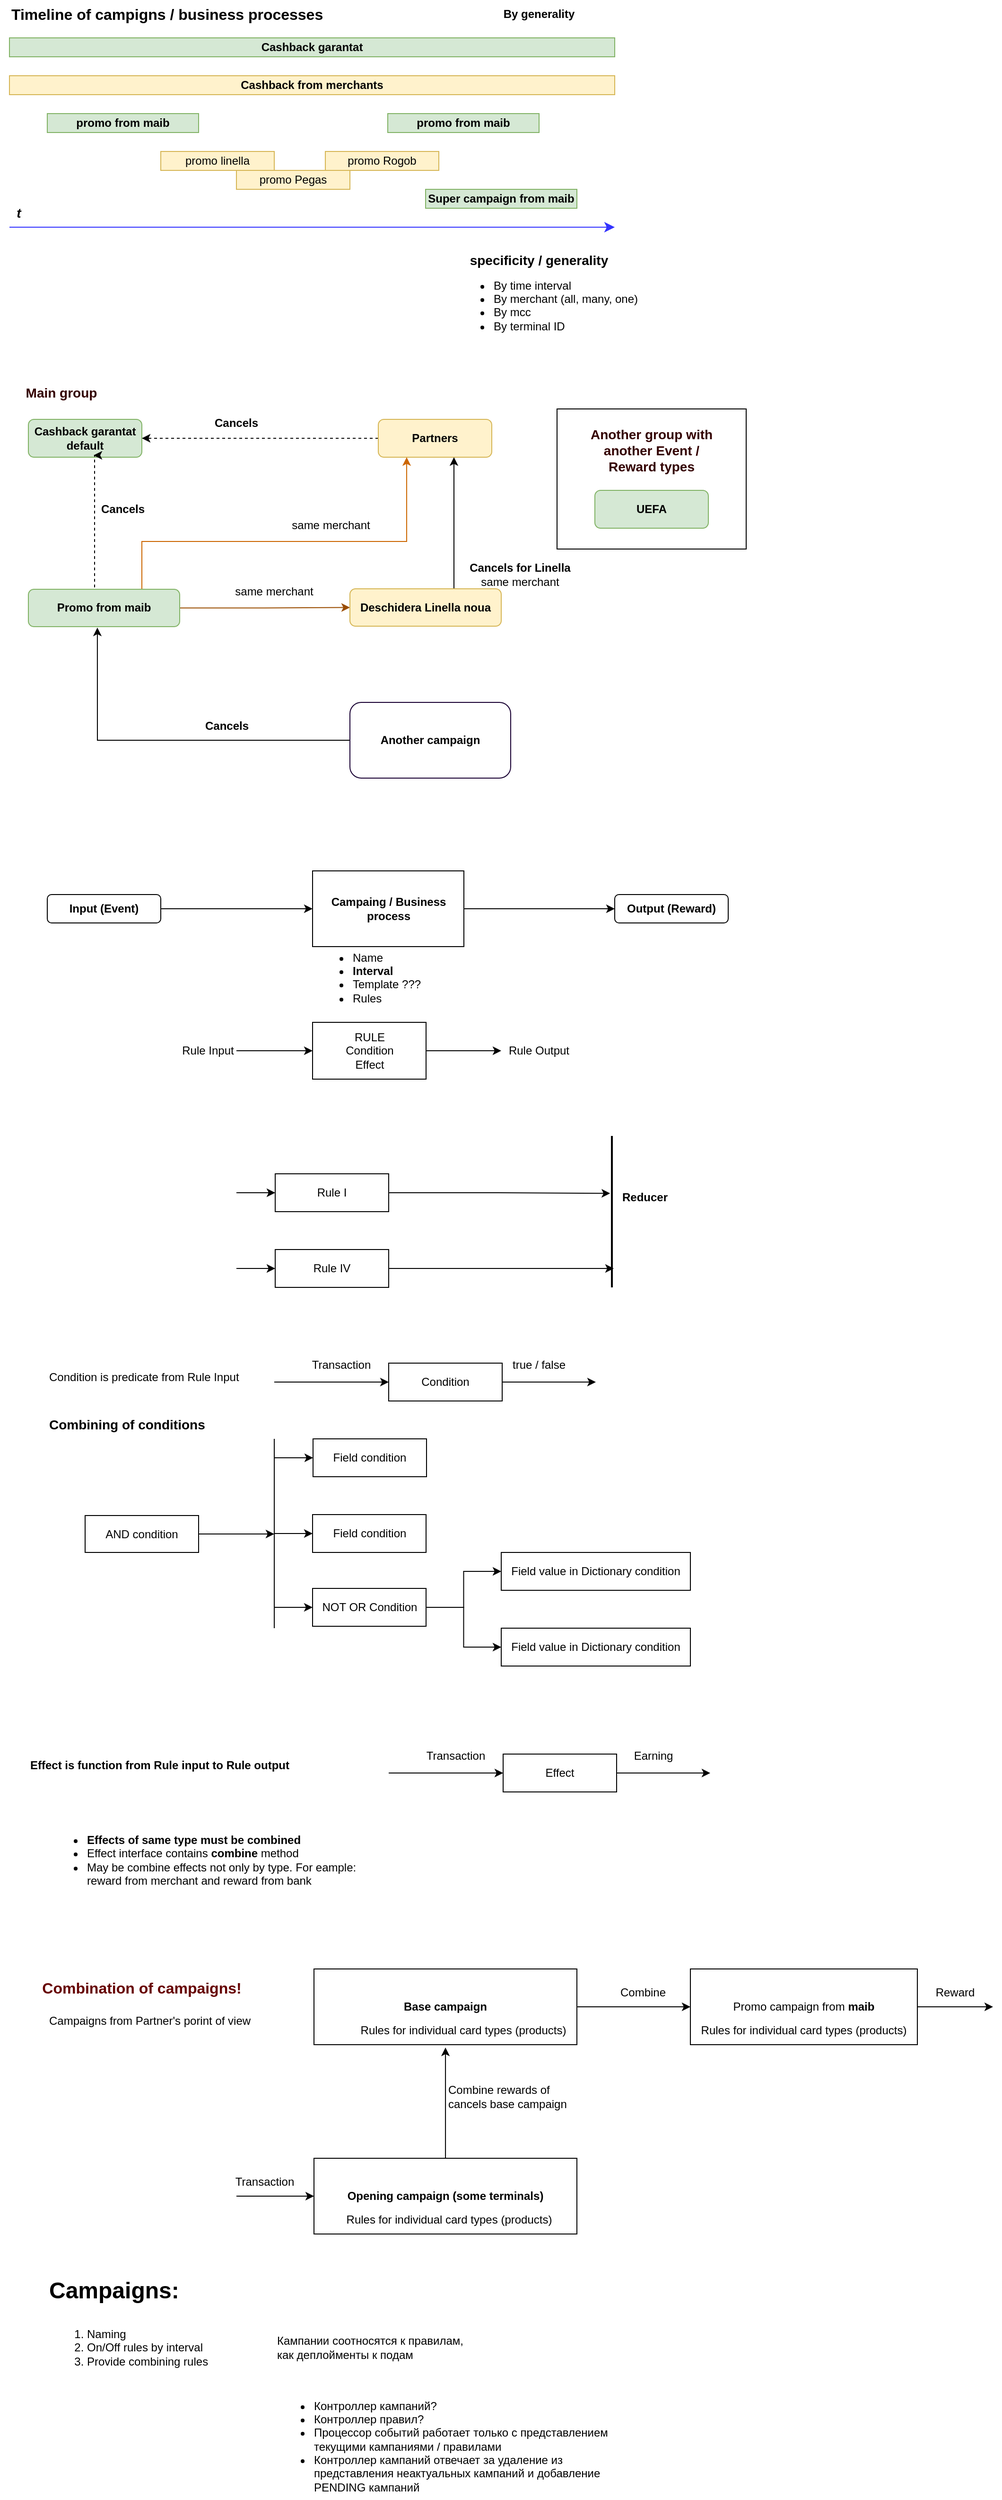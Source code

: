 <mxfile version="21.2.9" type="github">
  <diagram name="Страница 1" id="TAQ5d7j4zBhrqEJKE11E">
    <mxGraphModel dx="1380" dy="807" grid="1" gridSize="10" guides="1" tooltips="1" connect="1" arrows="1" fold="1" page="1" pageScale="1" pageWidth="827" pageHeight="1169" math="0" shadow="0">
      <root>
        <mxCell id="0" />
        <mxCell id="1" parent="0" />
        <mxCell id="bjk2vdLy0Dc0wwWH_pov-1" value="&lt;b&gt;Cashback garantat&lt;/b&gt;" style="rounded=0;whiteSpace=wrap;html=1;fillColor=#d5e8d4;strokeColor=#82b366;" vertex="1" parent="1">
          <mxGeometry x="40" y="80" width="640" height="20" as="geometry" />
        </mxCell>
        <mxCell id="bjk2vdLy0Dc0wwWH_pov-2" value="&lt;b&gt;&lt;font style=&quot;font-size: 16px;&quot;&gt;Timeline of campigns / business processes&lt;/font&gt;&lt;/b&gt;" style="text;html=1;strokeColor=none;fillColor=none;align=left;verticalAlign=middle;whiteSpace=wrap;rounded=0;" vertex="1" parent="1">
          <mxGeometry x="40" y="40" width="340" height="30" as="geometry" />
        </mxCell>
        <mxCell id="bjk2vdLy0Dc0wwWH_pov-3" value="&lt;b&gt;By generality&lt;/b&gt;" style="text;html=1;strokeColor=none;fillColor=none;align=center;verticalAlign=middle;whiteSpace=wrap;rounded=0;" vertex="1" parent="1">
          <mxGeometry x="520" y="40" width="160" height="30" as="geometry" />
        </mxCell>
        <mxCell id="bjk2vdLy0Dc0wwWH_pov-4" value="&lt;b&gt;Cashback from merchants&lt;/b&gt;" style="rounded=0;whiteSpace=wrap;html=1;fillColor=#fff2cc;strokeColor=#d6b656;" vertex="1" parent="1">
          <mxGeometry x="40" y="120" width="640" height="20" as="geometry" />
        </mxCell>
        <mxCell id="bjk2vdLy0Dc0wwWH_pov-5" value="&lt;b&gt;promo from maib&lt;/b&gt;" style="rounded=0;whiteSpace=wrap;html=1;fillColor=#d5e8d4;strokeColor=#82b366;" vertex="1" parent="1">
          <mxGeometry x="80" y="160" width="160" height="20" as="geometry" />
        </mxCell>
        <mxCell id="bjk2vdLy0Dc0wwWH_pov-6" value="&lt;b&gt;promo from maib&lt;/b&gt;" style="rounded=0;whiteSpace=wrap;html=1;fillColor=#d5e8d4;strokeColor=#82b366;" vertex="1" parent="1">
          <mxGeometry x="440" y="160" width="160" height="20" as="geometry" />
        </mxCell>
        <mxCell id="bjk2vdLy0Dc0wwWH_pov-7" value="" style="edgeStyle=elbowEdgeStyle;elbow=horizontal;endArrow=classic;html=1;curved=0;rounded=0;endSize=8;startSize=8;strokeColor=#3333FF;" edge="1" parent="1">
          <mxGeometry width="50" height="50" relative="1" as="geometry">
            <mxPoint x="40" y="280" as="sourcePoint" />
            <mxPoint x="680" y="280" as="targetPoint" />
          </mxGeometry>
        </mxCell>
        <mxCell id="bjk2vdLy0Dc0wwWH_pov-8" value="&lt;b&gt;&lt;i&gt;&lt;font style=&quot;font-size: 14px;&quot;&gt;t&lt;/font&gt;&lt;/i&gt;&lt;/b&gt;" style="text;html=1;strokeColor=none;fillColor=none;align=center;verticalAlign=middle;whiteSpace=wrap;rounded=0;" vertex="1" parent="1">
          <mxGeometry x="40" y="250" width="20" height="30" as="geometry" />
        </mxCell>
        <mxCell id="bjk2vdLy0Dc0wwWH_pov-9" value="promo linella" style="rounded=0;whiteSpace=wrap;html=1;fillColor=#fff2cc;strokeColor=#d6b656;" vertex="1" parent="1">
          <mxGeometry x="200" y="200" width="120" height="20" as="geometry" />
        </mxCell>
        <mxCell id="bjk2vdLy0Dc0wwWH_pov-10" value="promo Pegas" style="rounded=0;whiteSpace=wrap;html=1;fillColor=#fff2cc;strokeColor=#d6b656;" vertex="1" parent="1">
          <mxGeometry x="280" y="220" width="120" height="20" as="geometry" />
        </mxCell>
        <mxCell id="bjk2vdLy0Dc0wwWH_pov-11" value="promo Rogob" style="rounded=0;whiteSpace=wrap;html=1;fillColor=#fff2cc;strokeColor=#d6b656;" vertex="1" parent="1">
          <mxGeometry x="374" y="200" width="120" height="20" as="geometry" />
        </mxCell>
        <mxCell id="bjk2vdLy0Dc0wwWH_pov-12" value="&lt;b&gt;Super campaign from maib&lt;/b&gt;" style="rounded=0;whiteSpace=wrap;html=1;fillColor=#d5e8d4;strokeColor=#82b366;" vertex="1" parent="1">
          <mxGeometry x="480" y="240" width="160" height="20" as="geometry" />
        </mxCell>
        <mxCell id="bjk2vdLy0Dc0wwWH_pov-13" value="&lt;b&gt;&lt;font style=&quot;font-size: 14px;&quot;&gt;specificity / generality&lt;/font&gt;&lt;/b&gt;" style="text;html=1;strokeColor=none;fillColor=none;align=center;verticalAlign=middle;whiteSpace=wrap;rounded=0;" vertex="1" parent="1">
          <mxGeometry x="520" y="300" width="160" height="30" as="geometry" />
        </mxCell>
        <mxCell id="bjk2vdLy0Dc0wwWH_pov-14" value="&lt;ul&gt;&lt;li&gt;By time interval&lt;/li&gt;&lt;li&gt;By merchant (all, many, one)&lt;/li&gt;&lt;li&gt;By mcc&lt;/li&gt;&lt;li&gt;By terminal ID&lt;/li&gt;&lt;/ul&gt;" style="text;strokeColor=none;fillColor=none;html=1;whiteSpace=wrap;verticalAlign=middle;overflow=hidden;" vertex="1" parent="1">
          <mxGeometry x="510" y="320" width="200" height="80" as="geometry" />
        </mxCell>
        <mxCell id="bjk2vdLy0Dc0wwWH_pov-15" value="" style="rounded=0;whiteSpace=wrap;html=1;" vertex="1" parent="1">
          <mxGeometry x="619" y="472" width="200" height="148" as="geometry" />
        </mxCell>
        <mxCell id="bjk2vdLy0Dc0wwWH_pov-16" value="&lt;b&gt;Cashback garantat&lt;br&gt;default&lt;br&gt;&lt;/b&gt;" style="rounded=1;whiteSpace=wrap;html=1;fillColor=#d5e8d4;strokeColor=#82b366;" vertex="1" parent="1">
          <mxGeometry x="60" y="483" width="120" height="40" as="geometry" />
        </mxCell>
        <mxCell id="bjk2vdLy0Dc0wwWH_pov-17" style="edgeStyle=orthogonalEdgeStyle;rounded=0;orthogonalLoop=1;jettySize=auto;html=1;exitX=0;exitY=0.5;exitDx=0;exitDy=0;dashed=1;" edge="1" parent="1" source="bjk2vdLy0Dc0wwWH_pov-18" target="bjk2vdLy0Dc0wwWH_pov-16">
          <mxGeometry relative="1" as="geometry">
            <mxPoint x="380" y="503" as="sourcePoint" />
          </mxGeometry>
        </mxCell>
        <mxCell id="bjk2vdLy0Dc0wwWH_pov-18" value="&lt;b&gt;Partners&lt;/b&gt;" style="rounded=1;whiteSpace=wrap;html=1;fillColor=#fff2cc;strokeColor=#d6b656;" vertex="1" parent="1">
          <mxGeometry x="430" y="483" width="120" height="40" as="geometry" />
        </mxCell>
        <mxCell id="bjk2vdLy0Dc0wwWH_pov-19" value="&lt;b&gt;Cancels&lt;/b&gt;" style="text;html=1;strokeColor=none;fillColor=none;align=center;verticalAlign=middle;whiteSpace=wrap;rounded=0;" vertex="1" parent="1">
          <mxGeometry x="130" y="563" width="60" height="30" as="geometry" />
        </mxCell>
        <mxCell id="bjk2vdLy0Dc0wwWH_pov-20" style="edgeStyle=orthogonalEdgeStyle;rounded=0;orthogonalLoop=1;jettySize=auto;html=1;exitX=0.5;exitY=0;exitDx=0;exitDy=0;entryX=0.575;entryY=0.95;entryDx=0;entryDy=0;entryPerimeter=0;dashed=1;" edge="1" parent="1" source="bjk2vdLy0Dc0wwWH_pov-23" target="bjk2vdLy0Dc0wwWH_pov-16">
          <mxGeometry relative="1" as="geometry">
            <mxPoint x="130" y="532" as="targetPoint" />
            <Array as="points">
              <mxPoint x="130" y="663" />
            </Array>
          </mxGeometry>
        </mxCell>
        <mxCell id="bjk2vdLy0Dc0wwWH_pov-21" style="edgeStyle=orthogonalEdgeStyle;rounded=0;orthogonalLoop=1;jettySize=auto;html=1;entryX=0;entryY=0.5;entryDx=0;entryDy=0;strokeColor=#994C00;" edge="1" parent="1" source="bjk2vdLy0Dc0wwWH_pov-23" target="bjk2vdLy0Dc0wwWH_pov-25">
          <mxGeometry relative="1" as="geometry" />
        </mxCell>
        <mxCell id="bjk2vdLy0Dc0wwWH_pov-22" style="edgeStyle=orthogonalEdgeStyle;rounded=0;orthogonalLoop=1;jettySize=auto;html=1;entryX=0.25;entryY=1;entryDx=0;entryDy=0;strokeColor=#CC6600;" edge="1" parent="1" source="bjk2vdLy0Dc0wwWH_pov-23" target="bjk2vdLy0Dc0wwWH_pov-18">
          <mxGeometry relative="1" as="geometry">
            <Array as="points">
              <mxPoint x="180" y="612" />
              <mxPoint x="460" y="612" />
            </Array>
          </mxGeometry>
        </mxCell>
        <mxCell id="bjk2vdLy0Dc0wwWH_pov-23" value="&lt;b&gt;Promo from maib&lt;/b&gt;" style="rounded=1;whiteSpace=wrap;html=1;fillColor=#d5e8d4;strokeColor=#82b366;" vertex="1" parent="1">
          <mxGeometry x="60" y="662.5" width="160" height="39.5" as="geometry" />
        </mxCell>
        <mxCell id="bjk2vdLy0Dc0wwWH_pov-24" style="edgeStyle=orthogonalEdgeStyle;rounded=0;orthogonalLoop=1;jettySize=auto;html=1;" edge="1" parent="1" source="bjk2vdLy0Dc0wwWH_pov-25" target="bjk2vdLy0Dc0wwWH_pov-18">
          <mxGeometry relative="1" as="geometry">
            <Array as="points">
              <mxPoint x="510" y="582" />
              <mxPoint x="510" y="582" />
            </Array>
          </mxGeometry>
        </mxCell>
        <mxCell id="bjk2vdLy0Dc0wwWH_pov-25" value="&lt;b&gt;Deschidera Linella noua&lt;/b&gt;" style="rounded=1;whiteSpace=wrap;html=1;fillColor=#fff2cc;strokeColor=#d6b656;" vertex="1" parent="1">
          <mxGeometry x="400" y="662" width="160" height="39.5" as="geometry" />
        </mxCell>
        <mxCell id="bjk2vdLy0Dc0wwWH_pov-26" value="&lt;b&gt;Cancels for Linella&lt;/b&gt;&lt;br&gt;same merchant" style="text;html=1;strokeColor=none;fillColor=none;align=center;verticalAlign=middle;whiteSpace=wrap;rounded=0;" vertex="1" parent="1">
          <mxGeometry x="520" y="632" width="120" height="30" as="geometry" />
        </mxCell>
        <mxCell id="bjk2vdLy0Dc0wwWH_pov-27" value="&lt;b&gt;UEFA&lt;/b&gt;" style="rounded=1;whiteSpace=wrap;html=1;fillColor=#d5e8d4;strokeColor=#82b366;" vertex="1" parent="1">
          <mxGeometry x="659" y="558" width="120" height="40" as="geometry" />
        </mxCell>
        <mxCell id="bjk2vdLy0Dc0wwWH_pov-28" value="&lt;font size=&quot;1&quot; color=&quot;#330000&quot;&gt;&lt;b style=&quot;font-size: 14px;&quot;&gt;Another group with another Event / Reward types&lt;/b&gt;&lt;/font&gt;" style="text;html=1;strokeColor=none;fillColor=none;align=center;verticalAlign=middle;whiteSpace=wrap;rounded=0;" vertex="1" parent="1">
          <mxGeometry x="649" y="490" width="140" height="52" as="geometry" />
        </mxCell>
        <mxCell id="bjk2vdLy0Dc0wwWH_pov-29" value="&lt;b&gt;&lt;font style=&quot;font-size: 14px;&quot; color=&quot;#330000&quot;&gt;Main group&lt;/font&gt;&lt;/b&gt;" style="text;html=1;strokeColor=none;fillColor=none;align=center;verticalAlign=middle;whiteSpace=wrap;rounded=0;" vertex="1" parent="1">
          <mxGeometry x="40" y="440" width="110" height="30" as="geometry" />
        </mxCell>
        <mxCell id="bjk2vdLy0Dc0wwWH_pov-30" value="&lt;b&gt;Cancels&lt;/b&gt;" style="text;html=1;strokeColor=none;fillColor=none;align=center;verticalAlign=middle;whiteSpace=wrap;rounded=0;" vertex="1" parent="1">
          <mxGeometry x="250" y="472" width="60" height="30" as="geometry" />
        </mxCell>
        <mxCell id="bjk2vdLy0Dc0wwWH_pov-31" style="edgeStyle=orthogonalEdgeStyle;rounded=0;orthogonalLoop=1;jettySize=auto;html=1;entryX=0.456;entryY=1.025;entryDx=0;entryDy=0;entryPerimeter=0;" edge="1" parent="1" source="bjk2vdLy0Dc0wwWH_pov-32" target="bjk2vdLy0Dc0wwWH_pov-23">
          <mxGeometry relative="1" as="geometry" />
        </mxCell>
        <mxCell id="bjk2vdLy0Dc0wwWH_pov-32" value="&lt;b&gt;Another campaign&lt;/b&gt;" style="rounded=1;whiteSpace=wrap;html=1;strokeColor=#190033;" vertex="1" parent="1">
          <mxGeometry x="400" y="782" width="170" height="80" as="geometry" />
        </mxCell>
        <mxCell id="bjk2vdLy0Dc0wwWH_pov-33" value="same merchant" style="text;html=1;strokeColor=none;fillColor=none;align=center;verticalAlign=middle;whiteSpace=wrap;rounded=0;" vertex="1" parent="1">
          <mxGeometry x="240" y="650" width="160" height="30" as="geometry" />
        </mxCell>
        <mxCell id="bjk2vdLy0Dc0wwWH_pov-34" value="&lt;b&gt;Cancels&lt;/b&gt;" style="text;html=1;strokeColor=none;fillColor=none;align=center;verticalAlign=middle;whiteSpace=wrap;rounded=0;" vertex="1" parent="1">
          <mxGeometry x="240" y="792" width="60" height="30" as="geometry" />
        </mxCell>
        <mxCell id="bjk2vdLy0Dc0wwWH_pov-35" value="same merchant" style="text;html=1;strokeColor=none;fillColor=none;align=center;verticalAlign=middle;whiteSpace=wrap;rounded=0;" vertex="1" parent="1">
          <mxGeometry x="300" y="580" width="160" height="30" as="geometry" />
        </mxCell>
        <mxCell id="bjk2vdLy0Dc0wwWH_pov-36" style="edgeStyle=orthogonalEdgeStyle;rounded=0;orthogonalLoop=1;jettySize=auto;html=1;entryX=0;entryY=0.5;entryDx=0;entryDy=0;" edge="1" parent="1" source="bjk2vdLy0Dc0wwWH_pov-37" target="bjk2vdLy0Dc0wwWH_pov-40">
          <mxGeometry relative="1" as="geometry" />
        </mxCell>
        <mxCell id="bjk2vdLy0Dc0wwWH_pov-37" value="&lt;b&gt;Campaing / Business process&lt;/b&gt;" style="rounded=0;whiteSpace=wrap;html=1;" vertex="1" parent="1">
          <mxGeometry x="360.5" y="960" width="160" height="80" as="geometry" />
        </mxCell>
        <mxCell id="bjk2vdLy0Dc0wwWH_pov-38" style="edgeStyle=orthogonalEdgeStyle;rounded=0;orthogonalLoop=1;jettySize=auto;html=1;entryX=0;entryY=0.5;entryDx=0;entryDy=0;" edge="1" parent="1" source="bjk2vdLy0Dc0wwWH_pov-39" target="bjk2vdLy0Dc0wwWH_pov-37">
          <mxGeometry relative="1" as="geometry" />
        </mxCell>
        <mxCell id="bjk2vdLy0Dc0wwWH_pov-39" value="&lt;b&gt;Input (Event)&lt;/b&gt;" style="rounded=1;whiteSpace=wrap;html=1;" vertex="1" parent="1">
          <mxGeometry x="80" y="985" width="120" height="30" as="geometry" />
        </mxCell>
        <mxCell id="bjk2vdLy0Dc0wwWH_pov-40" value="&lt;b&gt;Output (Reward)&lt;/b&gt;" style="rounded=1;whiteSpace=wrap;html=1;" vertex="1" parent="1">
          <mxGeometry x="680" y="985" width="120" height="30" as="geometry" />
        </mxCell>
        <mxCell id="bjk2vdLy0Dc0wwWH_pov-41" value="&lt;ul&gt;&lt;li&gt;Name&lt;/li&gt;&lt;li&gt;&lt;b&gt;Interval&lt;/b&gt;&lt;/li&gt;&lt;li&gt;Template ???&lt;/li&gt;&lt;li&gt;Rules&lt;/li&gt;&lt;/ul&gt;" style="text;strokeColor=none;fillColor=none;html=1;whiteSpace=wrap;verticalAlign=middle;overflow=hidden;" vertex="1" parent="1">
          <mxGeometry x="361" y="1030" width="159.5" height="80" as="geometry" />
        </mxCell>
        <mxCell id="bjk2vdLy0Dc0wwWH_pov-42" style="edgeStyle=orthogonalEdgeStyle;rounded=0;orthogonalLoop=1;jettySize=auto;html=1;entryX=0;entryY=0.5;entryDx=0;entryDy=0;" edge="1" parent="1" source="bjk2vdLy0Dc0wwWH_pov-43" target="bjk2vdLy0Dc0wwWH_pov-46">
          <mxGeometry relative="1" as="geometry" />
        </mxCell>
        <mxCell id="bjk2vdLy0Dc0wwWH_pov-43" value="RULE&lt;br&gt;Condition&lt;br&gt;Effect" style="rounded=0;whiteSpace=wrap;html=1;" vertex="1" parent="1">
          <mxGeometry x="360.5" y="1120" width="120" height="60" as="geometry" />
        </mxCell>
        <mxCell id="bjk2vdLy0Dc0wwWH_pov-44" style="edgeStyle=orthogonalEdgeStyle;rounded=0;orthogonalLoop=1;jettySize=auto;html=1;entryX=0;entryY=0.5;entryDx=0;entryDy=0;" edge="1" parent="1" source="bjk2vdLy0Dc0wwWH_pov-45" target="bjk2vdLy0Dc0wwWH_pov-43">
          <mxGeometry relative="1" as="geometry" />
        </mxCell>
        <mxCell id="bjk2vdLy0Dc0wwWH_pov-45" value="Rule Input" style="text;html=1;strokeColor=none;fillColor=none;align=center;verticalAlign=middle;whiteSpace=wrap;rounded=0;" vertex="1" parent="1">
          <mxGeometry x="220" y="1135" width="60" height="30" as="geometry" />
        </mxCell>
        <mxCell id="bjk2vdLy0Dc0wwWH_pov-46" value="Rule Output" style="text;html=1;strokeColor=none;fillColor=none;align=center;verticalAlign=middle;whiteSpace=wrap;rounded=0;" vertex="1" parent="1">
          <mxGeometry x="560" y="1135" width="80" height="30" as="geometry" />
        </mxCell>
        <mxCell id="bjk2vdLy0Dc0wwWH_pov-49" value="" style="edgeStyle=orthogonalEdgeStyle;rounded=0;orthogonalLoop=1;jettySize=auto;html=1;startArrow=classic;startFill=1;endArrow=none;endFill=0;" edge="1" parent="1" source="bjk2vdLy0Dc0wwWH_pov-51">
          <mxGeometry relative="1" as="geometry">
            <mxPoint x="280" y="1300" as="targetPoint" />
          </mxGeometry>
        </mxCell>
        <mxCell id="bjk2vdLy0Dc0wwWH_pov-50" style="edgeStyle=orthogonalEdgeStyle;rounded=0;orthogonalLoop=1;jettySize=auto;html=1;entryX=0.379;entryY=0.686;entryDx=0;entryDy=0;entryPerimeter=0;" edge="1" parent="1" source="bjk2vdLy0Dc0wwWH_pov-51" target="bjk2vdLy0Dc0wwWH_pov-82">
          <mxGeometry relative="1" as="geometry" />
        </mxCell>
        <mxCell id="bjk2vdLy0Dc0wwWH_pov-51" value="Rule I" style="rounded=0;whiteSpace=wrap;html=1;" vertex="1" parent="1">
          <mxGeometry x="321" y="1280" width="120" height="40" as="geometry" />
        </mxCell>
        <mxCell id="bjk2vdLy0Dc0wwWH_pov-52" style="edgeStyle=orthogonalEdgeStyle;rounded=0;orthogonalLoop=1;jettySize=auto;html=1;startArrow=classic;startFill=1;endArrow=none;endFill=0;" edge="1" parent="1" source="bjk2vdLy0Dc0wwWH_pov-54">
          <mxGeometry relative="1" as="geometry">
            <mxPoint x="280" y="1380" as="targetPoint" />
          </mxGeometry>
        </mxCell>
        <mxCell id="bjk2vdLy0Dc0wwWH_pov-53" style="edgeStyle=orthogonalEdgeStyle;rounded=0;orthogonalLoop=1;jettySize=auto;html=1;entryX=0.875;entryY=0.3;entryDx=0;entryDy=0;entryPerimeter=0;" edge="1" parent="1" source="bjk2vdLy0Dc0wwWH_pov-54" target="bjk2vdLy0Dc0wwWH_pov-82">
          <mxGeometry relative="1" as="geometry" />
        </mxCell>
        <mxCell id="bjk2vdLy0Dc0wwWH_pov-54" value="Rule IV" style="rounded=0;whiteSpace=wrap;html=1;" vertex="1" parent="1">
          <mxGeometry x="321" y="1360" width="120" height="40" as="geometry" />
        </mxCell>
        <mxCell id="bjk2vdLy0Dc0wwWH_pov-55" style="edgeStyle=orthogonalEdgeStyle;rounded=0;orthogonalLoop=1;jettySize=auto;html=1;" edge="1" parent="1" source="bjk2vdLy0Dc0wwWH_pov-56">
          <mxGeometry relative="1" as="geometry">
            <mxPoint x="320" y="1660.5" as="targetPoint" />
          </mxGeometry>
        </mxCell>
        <mxCell id="bjk2vdLy0Dc0wwWH_pov-56" value="AND condition" style="rounded=0;whiteSpace=wrap;html=1;" vertex="1" parent="1">
          <mxGeometry x="120" y="1641" width="120" height="39" as="geometry" />
        </mxCell>
        <mxCell id="bjk2vdLy0Dc0wwWH_pov-57" value="&lt;b&gt;&lt;font style=&quot;font-size: 14px;&quot;&gt;Combining of conditions&lt;/font&gt;&lt;/b&gt;" style="text;html=1;strokeColor=none;fillColor=none;align=left;verticalAlign=middle;whiteSpace=wrap;rounded=0;" vertex="1" parent="1">
          <mxGeometry x="80" y="1530" width="170" height="30" as="geometry" />
        </mxCell>
        <mxCell id="bjk2vdLy0Dc0wwWH_pov-58" style="edgeStyle=orthogonalEdgeStyle;rounded=0;orthogonalLoop=1;jettySize=auto;html=1;startArrow=classic;startFill=1;endArrow=none;endFill=0;" edge="1" parent="1" source="bjk2vdLy0Dc0wwWH_pov-59">
          <mxGeometry relative="1" as="geometry">
            <mxPoint x="320" y="1580" as="targetPoint" />
          </mxGeometry>
        </mxCell>
        <mxCell id="bjk2vdLy0Dc0wwWH_pov-59" value="Field condition" style="rounded=0;whiteSpace=wrap;html=1;" vertex="1" parent="1">
          <mxGeometry x="361" y="1560" width="120" height="40" as="geometry" />
        </mxCell>
        <mxCell id="bjk2vdLy0Dc0wwWH_pov-60" style="edgeStyle=orthogonalEdgeStyle;rounded=0;orthogonalLoop=1;jettySize=auto;html=1;startArrow=classic;startFill=1;endArrow=none;endFill=0;" edge="1" parent="1" source="bjk2vdLy0Dc0wwWH_pov-61">
          <mxGeometry relative="1" as="geometry">
            <mxPoint x="320" y="1660" as="targetPoint" />
          </mxGeometry>
        </mxCell>
        <mxCell id="bjk2vdLy0Dc0wwWH_pov-61" value="Field condition" style="rounded=0;whiteSpace=wrap;html=1;" vertex="1" parent="1">
          <mxGeometry x="360.5" y="1640" width="120" height="40" as="geometry" />
        </mxCell>
        <mxCell id="bjk2vdLy0Dc0wwWH_pov-62" style="edgeStyle=orthogonalEdgeStyle;rounded=0;orthogonalLoop=1;jettySize=auto;html=1;startArrow=classic;startFill=1;endArrow=none;endFill=0;" edge="1" parent="1" source="bjk2vdLy0Dc0wwWH_pov-65">
          <mxGeometry relative="1" as="geometry">
            <mxPoint x="320" y="1738" as="targetPoint" />
          </mxGeometry>
        </mxCell>
        <mxCell id="bjk2vdLy0Dc0wwWH_pov-63" style="edgeStyle=orthogonalEdgeStyle;rounded=0;orthogonalLoop=1;jettySize=auto;html=1;entryX=0;entryY=0.5;entryDx=0;entryDy=0;" edge="1" parent="1" source="bjk2vdLy0Dc0wwWH_pov-65" target="bjk2vdLy0Dc0wwWH_pov-67">
          <mxGeometry relative="1" as="geometry" />
        </mxCell>
        <mxCell id="bjk2vdLy0Dc0wwWH_pov-64" style="edgeStyle=orthogonalEdgeStyle;rounded=0;orthogonalLoop=1;jettySize=auto;html=1;entryX=0;entryY=0.5;entryDx=0;entryDy=0;" edge="1" parent="1" source="bjk2vdLy0Dc0wwWH_pov-65" target="bjk2vdLy0Dc0wwWH_pov-68">
          <mxGeometry relative="1" as="geometry" />
        </mxCell>
        <mxCell id="bjk2vdLy0Dc0wwWH_pov-65" value="NOT OR Condition" style="rounded=0;whiteSpace=wrap;html=1;" vertex="1" parent="1">
          <mxGeometry x="360.5" y="1718" width="120" height="40" as="geometry" />
        </mxCell>
        <mxCell id="bjk2vdLy0Dc0wwWH_pov-66" value="" style="endArrow=none;html=1;rounded=0;" edge="1" parent="1">
          <mxGeometry width="50" height="50" relative="1" as="geometry">
            <mxPoint x="320" y="1760" as="sourcePoint" />
            <mxPoint x="320" y="1560" as="targetPoint" />
          </mxGeometry>
        </mxCell>
        <mxCell id="bjk2vdLy0Dc0wwWH_pov-67" value="Field value in Dictionary condition" style="rounded=0;whiteSpace=wrap;html=1;" vertex="1" parent="1">
          <mxGeometry x="560" y="1680" width="200" height="40" as="geometry" />
        </mxCell>
        <mxCell id="bjk2vdLy0Dc0wwWH_pov-68" value="Field value in Dictionary condition" style="rounded=0;whiteSpace=wrap;html=1;" vertex="1" parent="1">
          <mxGeometry x="560" y="1760" width="200" height="40" as="geometry" />
        </mxCell>
        <mxCell id="bjk2vdLy0Dc0wwWH_pov-69" value="Condition is predicate from Rule Input" style="text;html=1;strokeColor=none;fillColor=none;align=left;verticalAlign=middle;whiteSpace=wrap;rounded=0;" vertex="1" parent="1">
          <mxGeometry x="80" y="1480" width="230" height="30" as="geometry" />
        </mxCell>
        <mxCell id="bjk2vdLy0Dc0wwWH_pov-70" style="edgeStyle=orthogonalEdgeStyle;rounded=0;orthogonalLoop=1;jettySize=auto;html=1;" edge="1" parent="1" source="bjk2vdLy0Dc0wwWH_pov-72">
          <mxGeometry relative="1" as="geometry">
            <mxPoint x="660" y="1500" as="targetPoint" />
          </mxGeometry>
        </mxCell>
        <mxCell id="bjk2vdLy0Dc0wwWH_pov-71" style="edgeStyle=orthogonalEdgeStyle;rounded=0;orthogonalLoop=1;jettySize=auto;html=1;startArrow=classic;startFill=1;endArrow=none;endFill=0;" edge="1" parent="1" source="bjk2vdLy0Dc0wwWH_pov-72">
          <mxGeometry relative="1" as="geometry">
            <mxPoint x="320" y="1500" as="targetPoint" />
          </mxGeometry>
        </mxCell>
        <mxCell id="bjk2vdLy0Dc0wwWH_pov-72" value="Condition" style="rounded=0;whiteSpace=wrap;html=1;" vertex="1" parent="1">
          <mxGeometry x="441" y="1480" width="120" height="40" as="geometry" />
        </mxCell>
        <mxCell id="bjk2vdLy0Dc0wwWH_pov-73" value="true / false" style="text;html=1;strokeColor=none;fillColor=none;align=center;verticalAlign=middle;whiteSpace=wrap;rounded=0;" vertex="1" parent="1">
          <mxGeometry x="570" y="1467" width="60" height="30" as="geometry" />
        </mxCell>
        <mxCell id="bjk2vdLy0Dc0wwWH_pov-74" value="Transaction" style="text;html=1;strokeColor=none;fillColor=none;align=center;verticalAlign=middle;whiteSpace=wrap;rounded=0;" vertex="1" parent="1">
          <mxGeometry x="361" y="1467" width="60" height="30" as="geometry" />
        </mxCell>
        <mxCell id="bjk2vdLy0Dc0wwWH_pov-75" value="&lt;b&gt;Effect is function from Rule input to Rule output&lt;/b&gt;" style="text;html=1;strokeColor=none;fillColor=none;align=left;verticalAlign=middle;whiteSpace=wrap;rounded=0;" vertex="1" parent="1">
          <mxGeometry x="60" y="1890" width="290" height="30" as="geometry" />
        </mxCell>
        <mxCell id="bjk2vdLy0Dc0wwWH_pov-76" style="edgeStyle=orthogonalEdgeStyle;rounded=0;orthogonalLoop=1;jettySize=auto;html=1;" edge="1" parent="1" source="bjk2vdLy0Dc0wwWH_pov-78">
          <mxGeometry relative="1" as="geometry">
            <mxPoint x="781" y="1913" as="targetPoint" />
          </mxGeometry>
        </mxCell>
        <mxCell id="bjk2vdLy0Dc0wwWH_pov-77" style="edgeStyle=orthogonalEdgeStyle;rounded=0;orthogonalLoop=1;jettySize=auto;html=1;startArrow=classic;startFill=1;endArrow=none;endFill=0;" edge="1" parent="1" source="bjk2vdLy0Dc0wwWH_pov-78">
          <mxGeometry relative="1" as="geometry">
            <mxPoint x="441" y="1913" as="targetPoint" />
          </mxGeometry>
        </mxCell>
        <mxCell id="bjk2vdLy0Dc0wwWH_pov-78" value="Effect" style="rounded=0;whiteSpace=wrap;html=1;" vertex="1" parent="1">
          <mxGeometry x="562" y="1893" width="120" height="40" as="geometry" />
        </mxCell>
        <mxCell id="bjk2vdLy0Dc0wwWH_pov-79" value="Earning" style="text;html=1;strokeColor=none;fillColor=none;align=center;verticalAlign=middle;whiteSpace=wrap;rounded=0;" vertex="1" parent="1">
          <mxGeometry x="691" y="1880" width="60" height="30" as="geometry" />
        </mxCell>
        <mxCell id="bjk2vdLy0Dc0wwWH_pov-80" value="Transaction" style="text;html=1;strokeColor=none;fillColor=none;align=center;verticalAlign=middle;whiteSpace=wrap;rounded=0;" vertex="1" parent="1">
          <mxGeometry x="482" y="1880" width="60" height="30" as="geometry" />
        </mxCell>
        <mxCell id="bjk2vdLy0Dc0wwWH_pov-81" value="&lt;ul&gt;&lt;li&gt;&lt;b style=&quot;border-color: var(--border-color); text-align: center;&quot;&gt;Effects of same type must be combined&lt;/b&gt;&lt;br&gt;&lt;/li&gt;&lt;li&gt;Effect interface contains &lt;b&gt;combine &lt;/b&gt;method&lt;/li&gt;&lt;li&gt;May be combine effects not only by type. For eample:&amp;nbsp;&lt;br&gt;reward from merchant and reward from bank&lt;/li&gt;&lt;/ul&gt;" style="text;strokeColor=none;fillColor=none;html=1;whiteSpace=wrap;verticalAlign=middle;overflow=hidden;" vertex="1" parent="1">
          <mxGeometry x="80" y="1960" width="400" height="90" as="geometry" />
        </mxCell>
        <mxCell id="bjk2vdLy0Dc0wwWH_pov-82" value="" style="line;strokeWidth=2;direction=south;html=1;" vertex="1" parent="1">
          <mxGeometry x="672" y="1240" width="10" height="160" as="geometry" />
        </mxCell>
        <mxCell id="bjk2vdLy0Dc0wwWH_pov-83" value="&lt;b&gt;Reducer&lt;/b&gt;" style="text;html=1;strokeColor=none;fillColor=none;align=center;verticalAlign=middle;whiteSpace=wrap;rounded=0;" vertex="1" parent="1">
          <mxGeometry x="682" y="1290" width="60" height="30" as="geometry" />
        </mxCell>
        <mxCell id="bjk2vdLy0Dc0wwWH_pov-84" value="&lt;b&gt;&lt;font color=&quot;#660000&quot; style=&quot;font-size: 16px;&quot;&gt;Combination of campaigns!&lt;/font&gt;&lt;/b&gt;" style="text;html=1;strokeColor=none;fillColor=none;align=center;verticalAlign=middle;whiteSpace=wrap;rounded=0;" vertex="1" parent="1">
          <mxGeometry x="40" y="2120" width="280" height="40" as="geometry" />
        </mxCell>
        <mxCell id="bjk2vdLy0Dc0wwWH_pov-85" value="Campaigns from Partner&#39;s porint of view" style="text;html=1;strokeColor=none;fillColor=none;align=left;verticalAlign=middle;whiteSpace=wrap;rounded=0;" vertex="1" parent="1">
          <mxGeometry x="80" y="2160" width="230" height="30" as="geometry" />
        </mxCell>
        <mxCell id="bjk2vdLy0Dc0wwWH_pov-96" style="edgeStyle=orthogonalEdgeStyle;rounded=0;orthogonalLoop=1;jettySize=auto;html=1;entryX=0;entryY=0.5;entryDx=0;entryDy=0;" edge="1" parent="1" source="bjk2vdLy0Dc0wwWH_pov-86" target="bjk2vdLy0Dc0wwWH_pov-94">
          <mxGeometry relative="1" as="geometry" />
        </mxCell>
        <mxCell id="bjk2vdLy0Dc0wwWH_pov-86" value="&lt;b&gt;Base campaign&lt;/b&gt;" style="rounded=0;whiteSpace=wrap;html=1;" vertex="1" parent="1">
          <mxGeometry x="362" y="2120" width="278" height="80" as="geometry" />
        </mxCell>
        <mxCell id="bjk2vdLy0Dc0wwWH_pov-87" value="Rules for individual card types (products)" style="text;html=1;strokeColor=none;fillColor=none;align=center;verticalAlign=middle;whiteSpace=wrap;rounded=0;" vertex="1" parent="1">
          <mxGeometry x="400" y="2170" width="240" height="30" as="geometry" />
        </mxCell>
        <mxCell id="bjk2vdLy0Dc0wwWH_pov-90" style="edgeStyle=orthogonalEdgeStyle;rounded=0;orthogonalLoop=1;jettySize=auto;html=1;entryX=0.421;entryY=1.1;entryDx=0;entryDy=0;entryPerimeter=0;" edge="1" parent="1" source="bjk2vdLy0Dc0wwWH_pov-88" target="bjk2vdLy0Dc0wwWH_pov-87">
          <mxGeometry relative="1" as="geometry" />
        </mxCell>
        <mxCell id="bjk2vdLy0Dc0wwWH_pov-92" style="edgeStyle=orthogonalEdgeStyle;rounded=0;orthogonalLoop=1;jettySize=auto;html=1;startArrow=classic;startFill=1;endArrow=none;endFill=0;" edge="1" parent="1" source="bjk2vdLy0Dc0wwWH_pov-88">
          <mxGeometry relative="1" as="geometry">
            <mxPoint x="280" y="2360" as="targetPoint" />
          </mxGeometry>
        </mxCell>
        <mxCell id="bjk2vdLy0Dc0wwWH_pov-88" value="&lt;b&gt;Opening campaign (some terminals)&lt;/b&gt;" style="rounded=0;whiteSpace=wrap;html=1;" vertex="1" parent="1">
          <mxGeometry x="362" y="2320" width="278" height="80" as="geometry" />
        </mxCell>
        <mxCell id="bjk2vdLy0Dc0wwWH_pov-89" value="Rules for individual card types (products)" style="text;html=1;strokeColor=none;fillColor=none;align=center;verticalAlign=middle;whiteSpace=wrap;rounded=0;" vertex="1" parent="1">
          <mxGeometry x="370" y="2370" width="270" height="30" as="geometry" />
        </mxCell>
        <mxCell id="bjk2vdLy0Dc0wwWH_pov-91" value="Combine rewards of cancels base campaign" style="text;html=1;strokeColor=none;fillColor=none;align=left;verticalAlign=middle;whiteSpace=wrap;rounded=0;" vertex="1" parent="1">
          <mxGeometry x="502" y="2240" width="138" height="30" as="geometry" />
        </mxCell>
        <mxCell id="bjk2vdLy0Dc0wwWH_pov-93" value="Transaction" style="text;html=1;strokeColor=none;fillColor=none;align=center;verticalAlign=middle;whiteSpace=wrap;rounded=0;" vertex="1" parent="1">
          <mxGeometry x="280" y="2330" width="60" height="30" as="geometry" />
        </mxCell>
        <mxCell id="bjk2vdLy0Dc0wwWH_pov-98" style="edgeStyle=orthogonalEdgeStyle;rounded=0;orthogonalLoop=1;jettySize=auto;html=1;" edge="1" parent="1" source="bjk2vdLy0Dc0wwWH_pov-94">
          <mxGeometry relative="1" as="geometry">
            <mxPoint x="1080" y="2160" as="targetPoint" />
          </mxGeometry>
        </mxCell>
        <mxCell id="bjk2vdLy0Dc0wwWH_pov-94" value="Promo campaign from &lt;b&gt;maib&lt;/b&gt;" style="rounded=0;whiteSpace=wrap;html=1;" vertex="1" parent="1">
          <mxGeometry x="760" y="2120" width="240" height="80" as="geometry" />
        </mxCell>
        <mxCell id="bjk2vdLy0Dc0wwWH_pov-95" value="Rules for individual card types (products)" style="text;html=1;strokeColor=none;fillColor=none;align=center;verticalAlign=middle;whiteSpace=wrap;rounded=0;" vertex="1" parent="1">
          <mxGeometry x="760" y="2170" width="240" height="30" as="geometry" />
        </mxCell>
        <mxCell id="bjk2vdLy0Dc0wwWH_pov-97" value="Combine" style="text;html=1;strokeColor=none;fillColor=none;align=center;verticalAlign=middle;whiteSpace=wrap;rounded=0;" vertex="1" parent="1">
          <mxGeometry x="680" y="2130" width="60" height="30" as="geometry" />
        </mxCell>
        <mxCell id="bjk2vdLy0Dc0wwWH_pov-99" value="Reward" style="text;html=1;strokeColor=none;fillColor=none;align=center;verticalAlign=middle;whiteSpace=wrap;rounded=0;" vertex="1" parent="1">
          <mxGeometry x="1010" y="2130" width="60" height="30" as="geometry" />
        </mxCell>
        <mxCell id="bjk2vdLy0Dc0wwWH_pov-101" value="&lt;ol&gt;&lt;li&gt;Naming&lt;/li&gt;&lt;li&gt;On/Off rules by interval&lt;/li&gt;&lt;li&gt;Provide combining rules&lt;/li&gt;&lt;/ol&gt;" style="text;strokeColor=none;fillColor=none;html=1;whiteSpace=wrap;verticalAlign=middle;overflow=hidden;" vertex="1" parent="1">
          <mxGeometry x="80" y="2480" width="240" height="80" as="geometry" />
        </mxCell>
        <mxCell id="bjk2vdLy0Dc0wwWH_pov-102" value="Campaigns:" style="text;strokeColor=none;fillColor=none;html=1;fontSize=24;fontStyle=1;verticalAlign=middle;align=left;" vertex="1" parent="1">
          <mxGeometry x="80" y="2440" width="100" height="40" as="geometry" />
        </mxCell>
        <mxCell id="bjk2vdLy0Dc0wwWH_pov-103" value="&lt;div style=&quot;text-align: justify;&quot;&gt;&lt;span style=&quot;background-color: initial;&quot;&gt;Кампании соотносятся к правилам, как деплойменты к подам&lt;/span&gt;&lt;/div&gt;" style="text;html=1;strokeColor=none;fillColor=none;align=left;verticalAlign=middle;whiteSpace=wrap;rounded=0;" vertex="1" parent="1">
          <mxGeometry x="321" y="2480" width="199" height="80" as="geometry" />
        </mxCell>
        <mxCell id="bjk2vdLy0Dc0wwWH_pov-104" value="&lt;ul&gt;&lt;li&gt;Контроллер кампаний?&lt;/li&gt;&lt;li&gt;Контроллер правил?&lt;/li&gt;&lt;li&gt;Процессор событий работает только с представлением текущими кампаниями / правилами&lt;/li&gt;&lt;li&gt;Контроллер кампаний отвечает за удаление из представления неактуальных кампаний и добавление PENDING кампаний&lt;/li&gt;&lt;/ul&gt;" style="text;strokeColor=none;fillColor=none;html=1;whiteSpace=wrap;verticalAlign=middle;overflow=hidden;" vertex="1" parent="1">
          <mxGeometry x="320" y="2560" width="360" height="120" as="geometry" />
        </mxCell>
      </root>
    </mxGraphModel>
  </diagram>
</mxfile>
